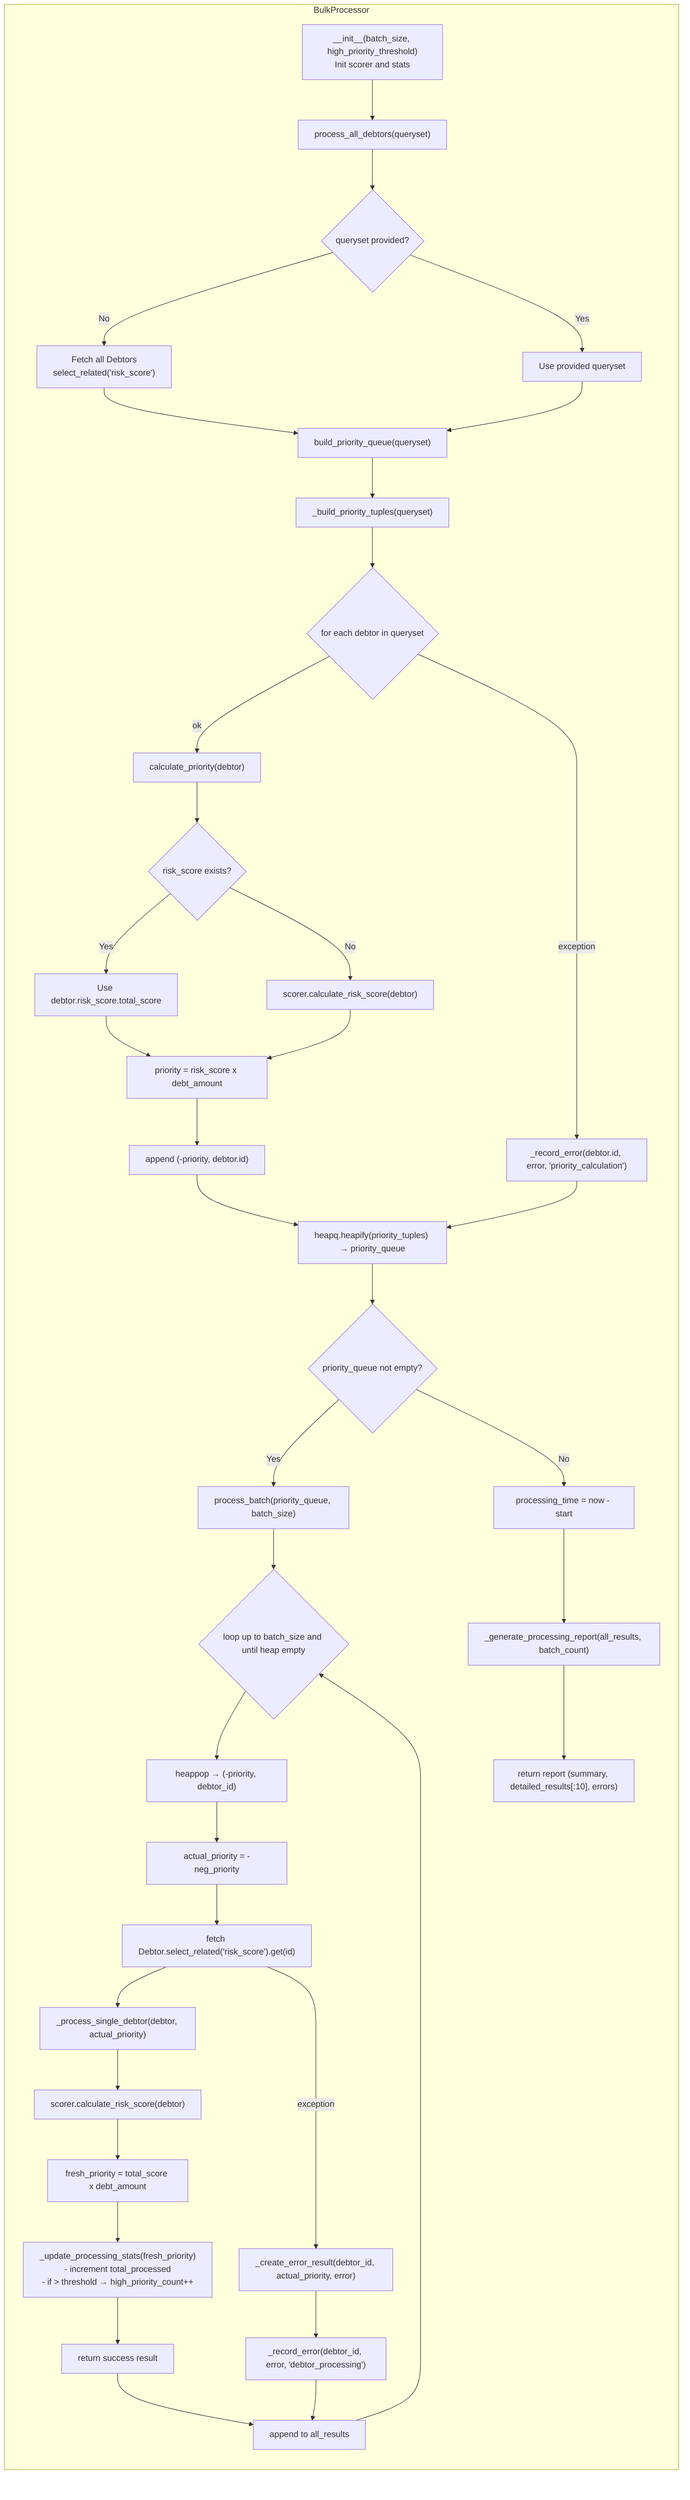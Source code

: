 flowchart TD
  subgraph "BulkProcessor"
    direction TB

    A["__init__(batch_size, high_priority_threshold)\nInit scorer and stats"] --> B["process_all_debtors(queryset)"]

    %% Build priority queue
    B --> C{"queryset provided?"}
    C -- "No" --> C1["Fetch all Debtors\nselect_related('risk_score')"]
    C -- "Yes" --> C2["Use provided queryset"]
    C1 --> D["build_priority_queue(queryset)"]
    C2 --> D
    D --> E["_build_priority_tuples(queryset)"]

    E --> F{"for each debtor in queryset"}
    F -- "ok" --> G["calculate_priority(debtor)"]
    G --> H{"risk_score exists?"}
    H -- "Yes" --> H1["Use debtor.risk_score.total_score"]
    H -- "No" --> H2["scorer.calculate_risk_score(debtor)"]
    H1 --> I["priority = risk_score x debt_amount"]
    H2 --> I
    I --> J["append (-priority, debtor.id)"]

    F -- "exception" --> K["_record_error(debtor.id, error, 'priority_calculation')"]
    J --> L["heapq.heapify(priority_tuples) → priority_queue"]
    K --> L

    %% Batch processing loop
    L --> M{"priority_queue not empty?"}
    M -- "Yes" --> N["process_batch(priority_queue, batch_size)"]
    M -- "No" --> Z1["processing_time = now - start"]

    N --> O{"loop up to batch_size and until heap empty"}
    O --> P["heappop → (-priority, debtor_id)"]
    P --> Q["actual_priority = -neg_priority"]
    Q --> R["fetch Debtor.select_related('risk_score').get(id)"]

    R --> S["_process_single_debtor(debtor, actual_priority)"]
    R -- "exception" --> T["_create_error_result(debtor_id, actual_priority, error)"]
    T --> U["_record_error(debtor_id, error, 'debtor_processing')"]

    %% Successful single-debtor processing
    S --> S1["scorer.calculate_risk_score(debtor)"]
    S1 --> S2["fresh_priority = total_score x debt_amount"]
    S2 --> S3["_update_processing_stats(fresh_priority)\n- increment total_processed\n- if > threshold → high_priority_count++"]
    S3 --> S4["return success result"]

    %% Collect results and continue loop
    S4 --> V["append to all_results"]
    U --> V
    V --> O

    %% After loop finishes
    Z1 --> Z2["_generate_processing_report(all_results, batch_count)"]
    Z2 --> Z3["return report (summary, detailed_results[:10], errors)"]
  end